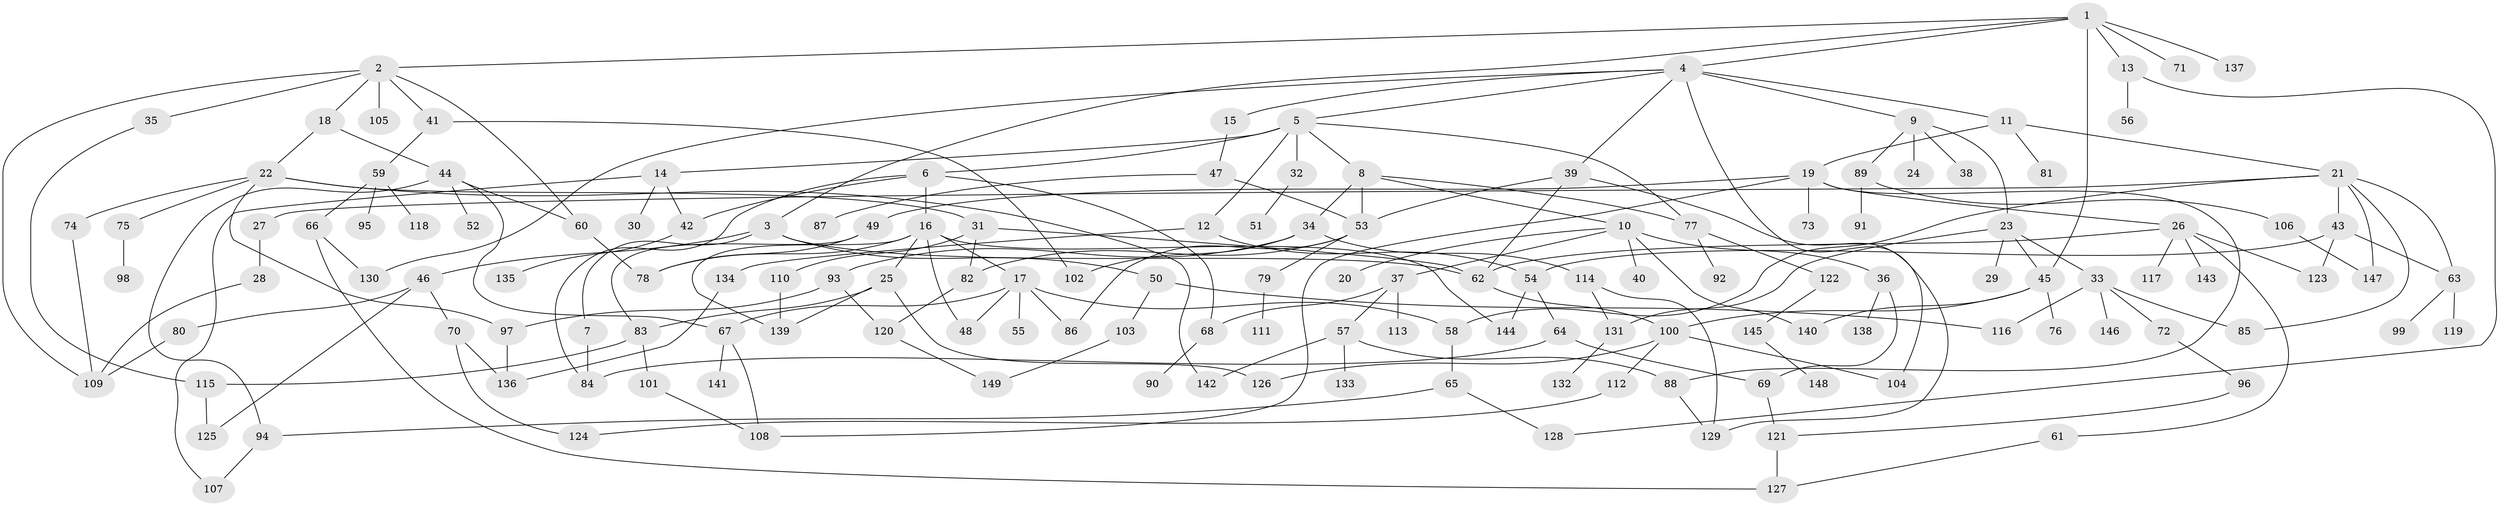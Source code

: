 // Generated by graph-tools (version 1.1) at 2025/49/03/09/25 03:49:25]
// undirected, 149 vertices, 208 edges
graph export_dot {
graph [start="1"]
  node [color=gray90,style=filled];
  1;
  2;
  3;
  4;
  5;
  6;
  7;
  8;
  9;
  10;
  11;
  12;
  13;
  14;
  15;
  16;
  17;
  18;
  19;
  20;
  21;
  22;
  23;
  24;
  25;
  26;
  27;
  28;
  29;
  30;
  31;
  32;
  33;
  34;
  35;
  36;
  37;
  38;
  39;
  40;
  41;
  42;
  43;
  44;
  45;
  46;
  47;
  48;
  49;
  50;
  51;
  52;
  53;
  54;
  55;
  56;
  57;
  58;
  59;
  60;
  61;
  62;
  63;
  64;
  65;
  66;
  67;
  68;
  69;
  70;
  71;
  72;
  73;
  74;
  75;
  76;
  77;
  78;
  79;
  80;
  81;
  82;
  83;
  84;
  85;
  86;
  87;
  88;
  89;
  90;
  91;
  92;
  93;
  94;
  95;
  96;
  97;
  98;
  99;
  100;
  101;
  102;
  103;
  104;
  105;
  106;
  107;
  108;
  109;
  110;
  111;
  112;
  113;
  114;
  115;
  116;
  117;
  118;
  119;
  120;
  121;
  122;
  123;
  124;
  125;
  126;
  127;
  128;
  129;
  130;
  131;
  132;
  133;
  134;
  135;
  136;
  137;
  138;
  139;
  140;
  141;
  142;
  143;
  144;
  145;
  146;
  147;
  148;
  149;
  1 -- 2;
  1 -- 3;
  1 -- 4;
  1 -- 13;
  1 -- 71;
  1 -- 137;
  1 -- 45;
  2 -- 18;
  2 -- 35;
  2 -- 41;
  2 -- 60;
  2 -- 105;
  2 -- 109;
  3 -- 7;
  3 -- 46;
  3 -- 50;
  3 -- 62;
  4 -- 5;
  4 -- 9;
  4 -- 11;
  4 -- 15;
  4 -- 39;
  4 -- 104;
  4 -- 130;
  5 -- 6;
  5 -- 8;
  5 -- 12;
  5 -- 14;
  5 -- 32;
  5 -- 77;
  6 -- 16;
  6 -- 68;
  6 -- 84;
  6 -- 42;
  7 -- 84;
  8 -- 10;
  8 -- 34;
  8 -- 77;
  8 -- 53;
  9 -- 23;
  9 -- 24;
  9 -- 38;
  9 -- 89;
  10 -- 20;
  10 -- 36;
  10 -- 37;
  10 -- 40;
  10 -- 140;
  11 -- 19;
  11 -- 21;
  11 -- 81;
  12 -- 54;
  12 -- 134;
  13 -- 56;
  13 -- 128;
  14 -- 30;
  14 -- 42;
  14 -- 107;
  15 -- 47;
  16 -- 17;
  16 -- 25;
  16 -- 144;
  16 -- 78;
  16 -- 139;
  16 -- 48;
  17 -- 48;
  17 -- 55;
  17 -- 58;
  17 -- 67;
  17 -- 86;
  18 -- 22;
  18 -- 44;
  19 -- 26;
  19 -- 49;
  19 -- 73;
  19 -- 88;
  19 -- 108;
  21 -- 27;
  21 -- 43;
  21 -- 85;
  21 -- 58;
  21 -- 147;
  21 -- 63;
  22 -- 31;
  22 -- 74;
  22 -- 75;
  22 -- 97;
  22 -- 142;
  23 -- 29;
  23 -- 33;
  23 -- 45;
  23 -- 131;
  25 -- 126;
  25 -- 139;
  25 -- 83;
  26 -- 61;
  26 -- 117;
  26 -- 143;
  26 -- 123;
  26 -- 62;
  27 -- 28;
  28 -- 109;
  31 -- 110;
  31 -- 62;
  31 -- 82;
  32 -- 51;
  33 -- 72;
  33 -- 85;
  33 -- 116;
  33 -- 146;
  34 -- 93;
  34 -- 102;
  34 -- 114;
  35 -- 115;
  36 -- 69;
  36 -- 138;
  37 -- 57;
  37 -- 113;
  37 -- 68;
  39 -- 53;
  39 -- 62;
  39 -- 129;
  41 -- 59;
  41 -- 102;
  42 -- 135;
  43 -- 63;
  43 -- 123;
  43 -- 54;
  44 -- 52;
  44 -- 60;
  44 -- 94;
  44 -- 67;
  45 -- 76;
  45 -- 100;
  45 -- 140;
  46 -- 70;
  46 -- 80;
  46 -- 125;
  47 -- 87;
  47 -- 53;
  49 -- 78;
  49 -- 83;
  50 -- 103;
  50 -- 116;
  53 -- 79;
  53 -- 82;
  53 -- 86;
  54 -- 64;
  54 -- 144;
  57 -- 133;
  57 -- 142;
  57 -- 88;
  58 -- 65;
  59 -- 66;
  59 -- 95;
  59 -- 118;
  60 -- 78;
  61 -- 127;
  62 -- 100;
  63 -- 99;
  63 -- 119;
  64 -- 84;
  64 -- 69;
  65 -- 94;
  65 -- 128;
  66 -- 130;
  66 -- 127;
  67 -- 141;
  67 -- 108;
  68 -- 90;
  69 -- 121;
  70 -- 124;
  70 -- 136;
  72 -- 96;
  74 -- 109;
  75 -- 98;
  77 -- 92;
  77 -- 122;
  79 -- 111;
  80 -- 109;
  82 -- 120;
  83 -- 101;
  83 -- 115;
  88 -- 129;
  89 -- 91;
  89 -- 106;
  93 -- 120;
  93 -- 97;
  94 -- 107;
  96 -- 121;
  97 -- 136;
  100 -- 104;
  100 -- 112;
  100 -- 126;
  101 -- 108;
  103 -- 149;
  106 -- 147;
  110 -- 139;
  112 -- 124;
  114 -- 131;
  114 -- 129;
  115 -- 125;
  120 -- 149;
  121 -- 127;
  122 -- 145;
  131 -- 132;
  134 -- 136;
  145 -- 148;
}
